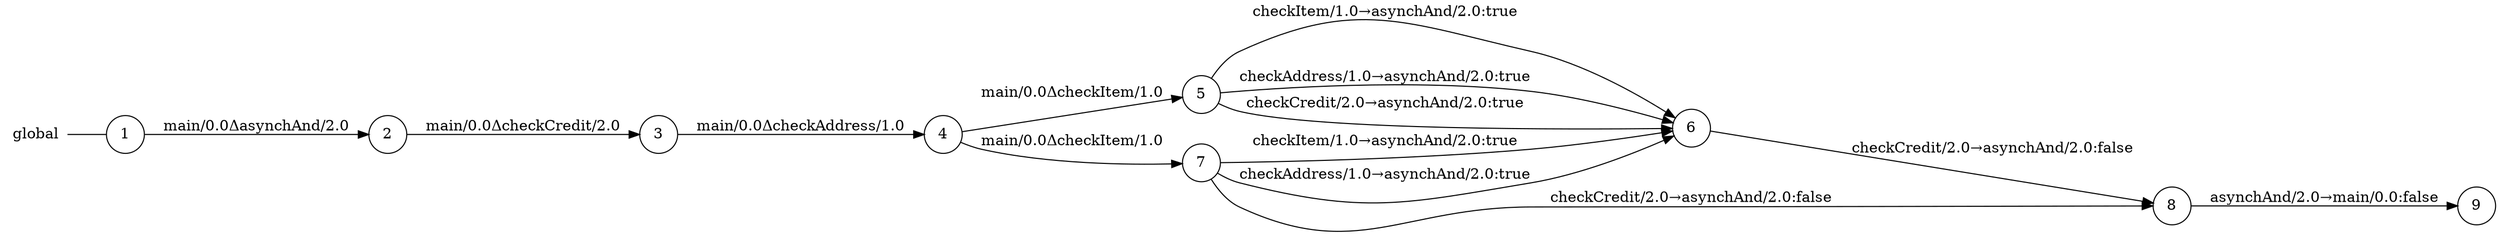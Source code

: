 digraph global {
	rankdir="LR";
	n_0 [label="global", shape="plaintext"];
	n_1 [id="5", shape=circle, label="5"];
	n_2 [id="6", shape=circle, label="6"];
	n_3 [id="1", shape=circle, label="1"];
	n_0 -> n_3 [arrowhead=none];
	n_4 [id="9", shape=circle, label="9"];
	n_5 [id="2", shape=circle, label="2"];
	n_6 [id="8", shape=circle, label="8"];
	n_7 [id="4", shape=circle, label="4"];
	n_8 [id="7", shape=circle, label="7"];
	n_9 [id="3", shape=circle, label="3"];

	n_8 -> n_2 [id="[$e|10]", label="checkItem/1.0→asynchAnd/2.0:true"];
	n_6 -> n_4 [id="[$e|11]", label="asynchAnd/2.0→main/0.0:false"];
	n_8 -> n_2 [id="[$e|9]", label="checkAddress/1.0→asynchAnd/2.0:true"];
	n_2 -> n_6 [id="[$e|12]", label="checkCredit/2.0→asynchAnd/2.0:false"];
	n_8 -> n_6 [id="[$e|8]", label="checkCredit/2.0→asynchAnd/2.0:false"];
	n_1 -> n_2 [id="[$e|6]", label="checkItem/1.0→asynchAnd/2.0:true"];
	n_7 -> n_1 [id="[$e|3]", label="main/0.0ΔcheckItem/1.0"];
	n_9 -> n_7 [id="[$e|2]", label="main/0.0ΔcheckAddress/1.0"];
	n_1 -> n_2 [id="[$e|5]", label="checkAddress/1.0→asynchAnd/2.0:true"];
	n_5 -> n_9 [id="[$e|1]", label="main/0.0ΔcheckCredit/2.0"];
	n_1 -> n_2 [id="[$e|4]", label="checkCredit/2.0→asynchAnd/2.0:true"];
	n_7 -> n_8 [id="[$e|7]", label="main/0.0ΔcheckItem/1.0"];
	n_3 -> n_5 [id="[$e|0]", label="main/0.0ΔasynchAnd/2.0"];
}
